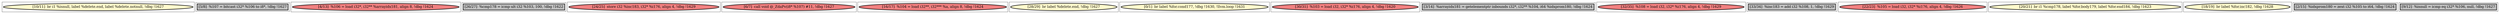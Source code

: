 
digraph G {





subgraph cluster16 {


node6125 [penwidth=3.0,fontsize=20,fillcolor=lemonchiffon,label="[10/11]  br i1 %isnull, label %delete.end, label %delete.notnull, !dbg !1627",shape=ellipse,style=filled ]



}

subgraph cluster17 {


node6126 [penwidth=3.0,fontsize=20,fillcolor=grey,label="[5/8]  %107 = bitcast i32* %106 to i8*, !dbg !1627",shape=rectangle,style=filled ]



}

subgraph cluster4 {


node6113 [penwidth=3.0,fontsize=20,fillcolor=lightcoral,label="[4/13]  %106 = load i32*, i32** %arrayidx181, align 8, !dbg !1624",shape=ellipse,style=filled ]



}

subgraph cluster3 {


node6112 [penwidth=3.0,fontsize=20,fillcolor=grey,label="[26/27]  %cmp178 = icmp ult i32 %103, 100, !dbg !1622",shape=rectangle,style=filled ]



}

subgraph cluster2 {


node6111 [penwidth=3.0,fontsize=20,fillcolor=lightcoral,label="[24/25]  store i32 %inc183, i32* %i176, align 4, !dbg !1629",shape=ellipse,style=filled ]



}

subgraph cluster1 {


node6110 [penwidth=3.0,fontsize=20,fillcolor=lightcoral,label="[6/7]  call void @_ZdaPv(i8* %107) #11, !dbg !1627",shape=ellipse,style=filled ]



}

subgraph cluster12 {


node6121 [penwidth=3.0,fontsize=20,fillcolor=lightcoral,label="[16/17]  %104 = load i32**, i32*** %a, align 8, !dbg !1624",shape=ellipse,style=filled ]



}

subgraph cluster5 {


node6114 [penwidth=3.0,fontsize=20,fillcolor=lemonchiffon,label="[28/29]  br label %delete.end, !dbg !1627",shape=ellipse,style=filled ]



}

subgraph cluster0 {


node6109 [penwidth=3.0,fontsize=20,fillcolor=lemonchiffon,label="[0/1]  br label %for.cond177, !dbg !1630, !llvm.loop !1631",shape=ellipse,style=filled ]



}

subgraph cluster6 {


node6115 [penwidth=3.0,fontsize=20,fillcolor=lightcoral,label="[30/31]  %103 = load i32, i32* %i176, align 4, !dbg !1620",shape=ellipse,style=filled ]



}

subgraph cluster14 {


node6123 [penwidth=3.0,fontsize=20,fillcolor=grey,label="[3/14]  %arrayidx181 = getelementptr inbounds i32*, i32** %104, i64 %idxprom180, !dbg !1624",shape=rectangle,style=filled ]



}

subgraph cluster7 {


node6116 [penwidth=3.0,fontsize=20,fillcolor=lightcoral,label="[32/35]  %108 = load i32, i32* %i176, align 4, !dbg !1629",shape=ellipse,style=filled ]



}

subgraph cluster8 {


node6117 [penwidth=3.0,fontsize=20,fillcolor=grey,label="[33/34]  %inc183 = add i32 %108, 1, !dbg !1629",shape=rectangle,style=filled ]



}

subgraph cluster9 {


node6118 [penwidth=3.0,fontsize=20,fillcolor=lightcoral,label="[22/23]  %105 = load i32, i32* %i176, align 4, !dbg !1626",shape=ellipse,style=filled ]



}

subgraph cluster10 {


node6119 [penwidth=3.0,fontsize=20,fillcolor=lemonchiffon,label="[20/21]  br i1 %cmp178, label %for.body179, label %for.end184, !dbg !1623",shape=ellipse,style=filled ]



}

subgraph cluster11 {


node6120 [penwidth=3.0,fontsize=20,fillcolor=lemonchiffon,label="[18/19]  br label %for.inc182, !dbg !1628",shape=ellipse,style=filled ]



}

subgraph cluster13 {


node6122 [penwidth=3.0,fontsize=20,fillcolor=grey,label="[2/15]  %idxprom180 = zext i32 %105 to i64, !dbg !1624",shape=rectangle,style=filled ]



}

subgraph cluster15 {


node6124 [penwidth=3.0,fontsize=20,fillcolor=grey,label="[9/12]  %isnull = icmp eq i32* %106, null, !dbg !1627",shape=rectangle,style=filled ]



}

}
